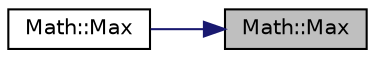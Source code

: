 digraph "Math::Max"
{
 // LATEX_PDF_SIZE
  edge [fontname="Helvetica",fontsize="10",labelfontname="Helvetica",labelfontsize="10"];
  node [fontname="Helvetica",fontsize="10",shape=record];
  rankdir="RL";
  Node1 [label="Math::Max",height=0.2,width=0.4,color="black", fillcolor="grey75", style="filled", fontcolor="black",tooltip="Maximum of two reals."];
  Node1 -> Node2 [dir="back",color="midnightblue",fontsize="10",style="solid",fontname="Helvetica"];
  Node2 [label="Math::Max",height=0.2,width=0.4,color="black", fillcolor="white", style="filled",URL="$class_math.html#ad6018cfd0441c34b39c17b3ca928fa78",tooltip="Maximum of three reals."];
}
